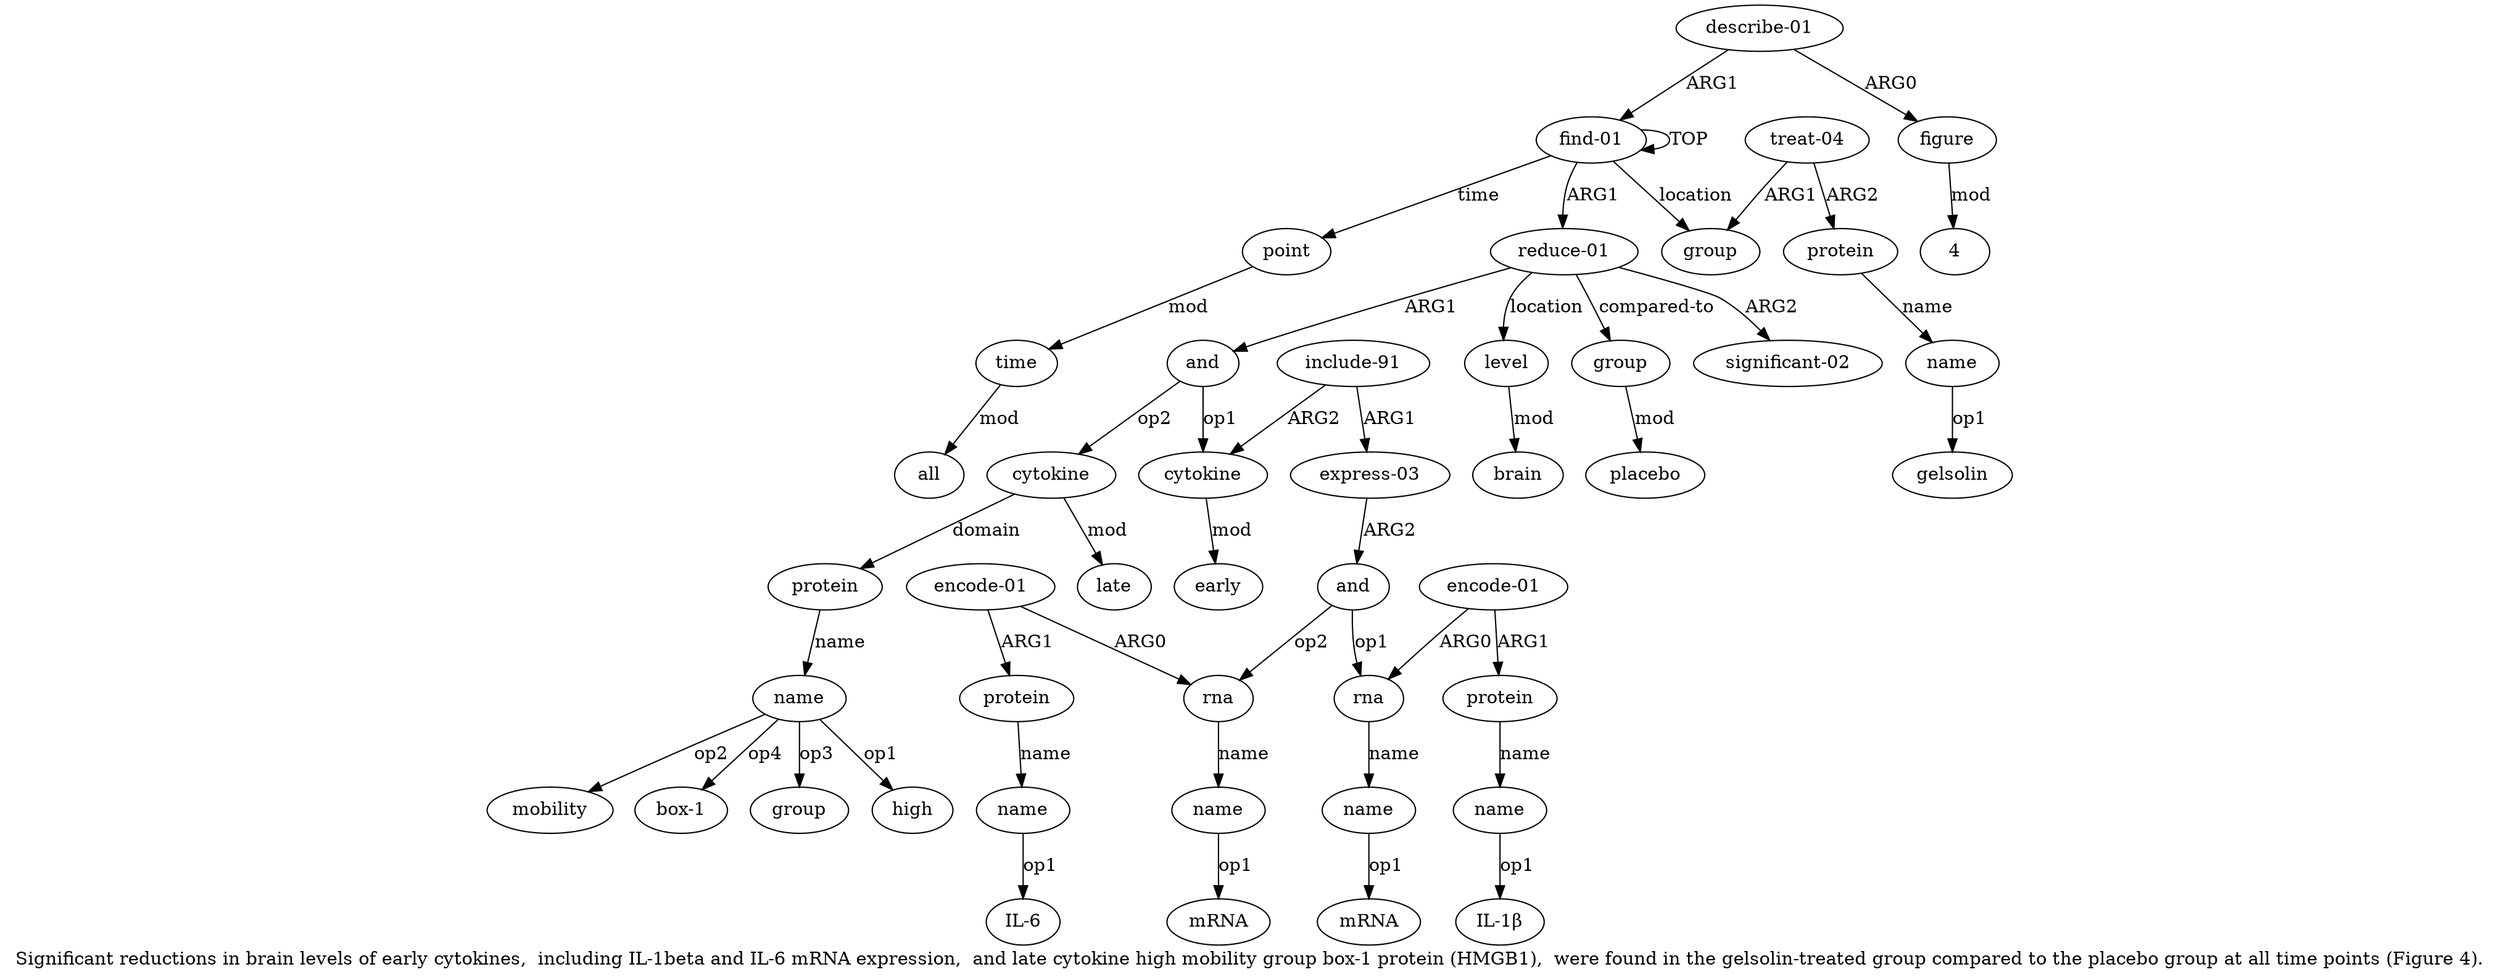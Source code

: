 digraph  {
	graph [label="Significant reductions in brain levels of early cytokines,  including IL-1beta and IL-6 mRNA expression,  and late cytokine high \
mobility group box-1 protein (HMGB1),  were found in the gelsolin-treated group compared to the placebo group at all time points (\
Figure 4)."];
	node [label="\N"];
	a20	 [color=black,
		gold_ind=20,
		gold_label=name,
		label=name,
		test_ind=20,
		test_label=name];
	"a20 box-1"	 [color=black,
		gold_ind=-1,
		gold_label="box-1",
		label="box-1",
		test_ind=-1,
		test_label="box-1"];
	a20 -> "a20 box-1" [key=0,
	color=black,
	gold_label=op4,
	label=op4,
	test_label=op4];
"a20 group" [color=black,
	gold_ind=-1,
	gold_label=group,
	label=group,
	test_ind=-1,
	test_label=group];
a20 -> "a20 group" [key=0,
color=black,
gold_label=op3,
label=op3,
test_label=op3];
"a20 high" [color=black,
gold_ind=-1,
gold_label=high,
label=high,
test_ind=-1,
test_label=high];
a20 -> "a20 high" [key=0,
color=black,
gold_label=op1,
label=op1,
test_label=op1];
"a20 mobility" [color=black,
gold_ind=-1,
gold_label=mobility,
label=mobility,
test_ind=-1,
test_label=mobility];
a20 -> "a20 mobility" [key=0,
color=black,
gold_label=op2,
label=op2,
test_label=op2];
a21 [color=black,
gold_ind=21,
gold_label=late,
label=late,
test_ind=21,
test_label=late];
a22 [color=black,
gold_ind=22,
gold_label="significant-02",
label="significant-02",
test_ind=22,
test_label="significant-02"];
a23 [color=black,
gold_ind=23,
gold_label=level,
label=level,
test_ind=23,
test_label=level];
a24 [color=black,
gold_ind=24,
gold_label=brain,
label=brain,
test_ind=24,
test_label=brain];
a23 -> a24 [key=0,
color=black,
gold_label=mod,
label=mod,
test_label=mod];
a25 [color=black,
gold_ind=25,
gold_label=group,
label=group,
test_ind=25,
test_label=group];
a26 [color=black,
gold_ind=26,
gold_label=placebo,
label=placebo,
test_ind=26,
test_label=placebo];
a25 -> a26 [key=0,
color=black,
gold_label=mod,
label=mod,
test_label=mod];
a27 [color=black,
gold_ind=27,
gold_label=group,
label=group,
test_ind=27,
test_label=group];
a28 [color=black,
gold_ind=28,
gold_label="treat-04",
label="treat-04",
test_ind=28,
test_label="treat-04"];
a28 -> a27 [key=0,
color=black,
gold_label=ARG1,
label=ARG1,
test_label=ARG1];
a29 [color=black,
gold_ind=29,
gold_label=protein,
label=protein,
test_ind=29,
test_label=protein];
a28 -> a29 [key=0,
color=black,
gold_label=ARG2,
label=ARG2,
test_label=ARG2];
a30 [color=black,
gold_ind=30,
gold_label=name,
label=name,
test_ind=30,
test_label=name];
a29 -> a30 [key=0,
color=black,
gold_label=name,
label=name,
test_label=name];
a31 [color=black,
gold_ind=31,
gold_label=point,
label=point,
test_ind=31,
test_label=point];
a32 [color=black,
gold_ind=32,
gold_label=time,
label=time,
test_ind=32,
test_label=time];
a31 -> a32 [key=0,
color=black,
gold_label=mod,
label=mod,
test_label=mod];
"a30 gelsolin" [color=black,
gold_ind=-1,
gold_label=gelsolin,
label=gelsolin,
test_ind=-1,
test_label=gelsolin];
a30 -> "a30 gelsolin" [key=0,
color=black,
gold_label=op1,
label=op1,
test_label=op1];
"a11 IL-1β" [color=black,
gold_ind=-1,
gold_label="IL-1β",
label="IL-1β",
test_ind=-1,
test_label="IL-1β"];
a33 [color=black,
gold_ind=33,
gold_label=all,
label=all,
test_ind=33,
test_label=all];
a35 [color=black,
gold_ind=35,
gold_label=figure,
label=figure,
test_ind=35,
test_label=figure];
"a35 4" [color=black,
gold_ind=-1,
gold_label=4,
label=4,
test_ind=-1,
test_label=4];
a35 -> "a35 4" [key=0,
color=black,
gold_label=mod,
label=mod,
test_label=mod];
a34 [color=black,
gold_ind=34,
gold_label="describe-01",
label="describe-01",
test_ind=34,
test_label="describe-01"];
a34 -> a35 [key=0,
color=black,
gold_label=ARG0,
label=ARG0,
test_label=ARG0];
a0 [color=black,
gold_ind=0,
gold_label="find-01",
label="find-01",
test_ind=0,
test_label="find-01"];
a34 -> a0 [key=0,
color=black,
gold_label=ARG1,
label=ARG1,
test_label=ARG1];
a32 -> a33 [key=0,
color=black,
gold_label=mod,
label=mod,
test_label=mod];
a15 [color=black,
gold_ind=15,
gold_label=protein,
label=protein,
test_ind=15,
test_label=protein];
a16 [color=black,
gold_ind=16,
gold_label=name,
label=name,
test_ind=16,
test_label=name];
a15 -> a16 [key=0,
color=black,
gold_label=name,
label=name,
test_label=name];
a14 [color=black,
gold_ind=14,
gold_label="encode-01",
label="encode-01",
test_ind=14,
test_label="encode-01"];
a14 -> a15 [key=0,
color=black,
gold_label=ARG1,
label=ARG1,
test_label=ARG1];
a12 [color=black,
gold_ind=12,
gold_label=rna,
label=rna,
test_ind=12,
test_label=rna];
a14 -> a12 [key=0,
color=black,
gold_label=ARG0,
label=ARG0,
test_label=ARG0];
a17 [color=black,
gold_ind=17,
gold_label=early,
label=early,
test_ind=17,
test_label=early];
"a16 IL-6" [color=black,
gold_ind=-1,
gold_label="IL-6",
label="IL-6",
test_ind=-1,
test_label="IL-6"];
a16 -> "a16 IL-6" [key=0,
color=black,
gold_label=op1,
label=op1,
test_label=op1];
a11 [color=black,
gold_ind=11,
gold_label=name,
label=name,
test_ind=11,
test_label=name];
a11 -> "a11 IL-1β" [key=0,
color=black,
gold_label=op1,
label=op1,
test_label=op1];
a10 [color=black,
gold_ind=10,
gold_label=protein,
label=protein,
test_ind=10,
test_label=protein];
a10 -> a11 [key=0,
color=black,
gold_label=name,
label=name,
test_label=name];
a13 [color=black,
gold_ind=13,
gold_label=name,
label=name,
test_ind=13,
test_label=name];
"a13 mRNA" [color=black,
gold_ind=-1,
gold_label=mRNA,
label=mRNA,
test_ind=-1,
test_label=mRNA];
a13 -> "a13 mRNA" [key=0,
color=black,
gold_label=op1,
label=op1,
test_label=op1];
a12 -> a13 [key=0,
color=black,
gold_label=name,
label=name,
test_label=name];
a19 [color=black,
gold_ind=19,
gold_label=protein,
label=protein,
test_ind=19,
test_label=protein];
a19 -> a20 [key=0,
color=black,
gold_label=name,
label=name,
test_label=name];
a18 [color=black,
gold_ind=18,
gold_label=cytokine,
label=cytokine,
test_ind=18,
test_label=cytokine];
a18 -> a21 [key=0,
color=black,
gold_label=mod,
label=mod,
test_label=mod];
a18 -> a19 [key=0,
color=black,
gold_label=domain,
label=domain,
test_label=domain];
a1 [color=black,
gold_ind=1,
gold_label="reduce-01",
label="reduce-01",
test_ind=1,
test_label="reduce-01"];
a1 -> a22 [key=0,
color=black,
gold_label=ARG2,
label=ARG2,
test_label=ARG2];
a1 -> a23 [key=0,
color=black,
gold_label=location,
label=location,
test_label=location];
a1 -> a25 [key=0,
color=black,
gold_label="compared-to",
label="compared-to",
test_label="compared-to"];
a2 [color=black,
gold_ind=2,
gold_label=and,
label=and,
test_ind=2,
test_label=and];
a1 -> a2 [key=0,
color=black,
gold_label=ARG1,
label=ARG1,
test_label=ARG1];
a0 -> a27 [key=0,
color=black,
gold_label=location,
label=location,
test_label=location];
a0 -> a31 [key=0,
color=black,
gold_label=time,
label=time,
test_label=time];
a0 -> a1 [key=0,
color=black,
gold_label=ARG1,
label=ARG1,
test_label=ARG1];
a0 -> a0 [key=0,
color=black,
gold_label=TOP,
label=TOP,
test_label=TOP];
a3 [color=black,
gold_ind=3,
gold_label=cytokine,
label=cytokine,
test_ind=3,
test_label=cytokine];
a3 -> a17 [key=0,
color=black,
gold_label=mod,
label=mod,
test_label=mod];
a2 -> a18 [key=0,
color=black,
gold_label=op2,
label=op2,
test_label=op2];
a2 -> a3 [key=0,
color=black,
gold_label=op1,
label=op1,
test_label=op1];
a5 [color=black,
gold_ind=5,
gold_label="express-03",
label="express-03",
test_ind=5,
test_label="express-03"];
a6 [color=black,
gold_ind=6,
gold_label=and,
label=and,
test_ind=6,
test_label=and];
a5 -> a6 [key=0,
color=black,
gold_label=ARG2,
label=ARG2,
test_label=ARG2];
a4 [color=black,
gold_ind=4,
gold_label="include-91",
label="include-91",
test_ind=4,
test_label="include-91"];
a4 -> a3 [key=0,
color=black,
gold_label=ARG2,
label=ARG2,
test_label=ARG2];
a4 -> a5 [key=0,
color=black,
gold_label=ARG1,
label=ARG1,
test_label=ARG1];
a7 [color=black,
gold_ind=7,
gold_label=rna,
label=rna,
test_ind=7,
test_label=rna];
a8 [color=black,
gold_ind=8,
gold_label=name,
label=name,
test_ind=8,
test_label=name];
a7 -> a8 [key=0,
color=black,
gold_label=name,
label=name,
test_label=name];
a6 -> a12 [key=0,
color=black,
gold_label=op2,
label=op2,
test_label=op2];
a6 -> a7 [key=0,
color=black,
gold_label=op1,
label=op1,
test_label=op1];
a9 [color=black,
gold_ind=9,
gold_label="encode-01",
label="encode-01",
test_ind=9,
test_label="encode-01"];
a9 -> a10 [key=0,
color=black,
gold_label=ARG1,
label=ARG1,
test_label=ARG1];
a9 -> a7 [key=0,
color=black,
gold_label=ARG0,
label=ARG0,
test_label=ARG0];
"a8 mRNA" [color=black,
gold_ind=-1,
gold_label=mRNA,
label=mRNA,
test_ind=-1,
test_label=mRNA];
a8 -> "a8 mRNA" [key=0,
color=black,
gold_label=op1,
label=op1,
test_label=op1];
}

